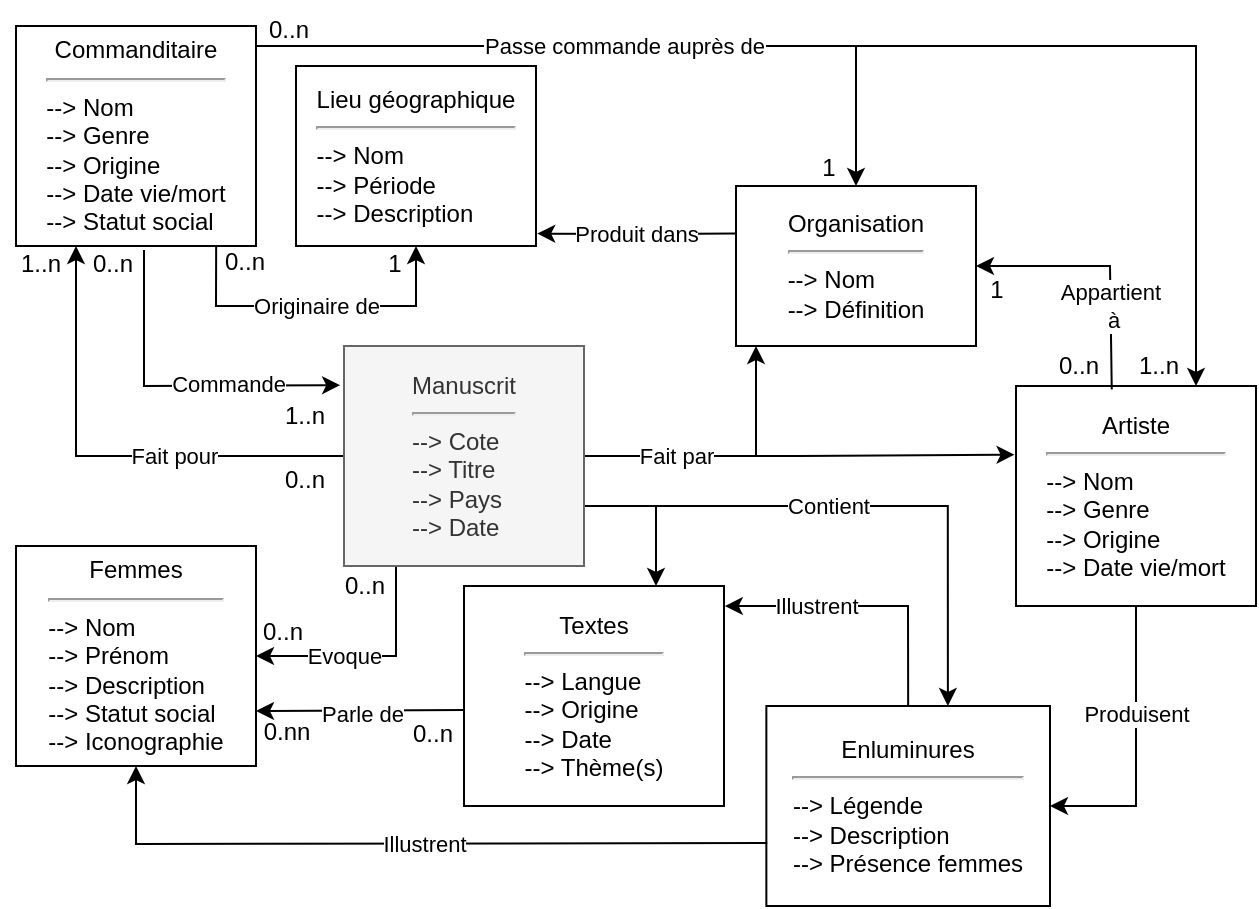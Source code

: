 <mxfile version="20.5.3" type="github">
  <diagram id="q0DILytYg0iy6yfAkVPH" name="Page-1">
    <mxGraphModel dx="683" dy="390" grid="1" gridSize="10" guides="1" tooltips="1" connect="1" arrows="1" fold="1" page="1" pageScale="1" pageWidth="827" pageHeight="1169" math="0" shadow="0">
      <root>
        <mxCell id="0" />
        <mxCell id="1" parent="0" />
        <mxCell id="Z-nDP4wHouM15RZJmkO2-3" value="" style="edgeStyle=orthogonalEdgeStyle;rounded=0;orthogonalLoop=1;jettySize=auto;html=1;entryX=-0.006;entryY=0.312;entryDx=0;entryDy=0;entryPerimeter=0;" parent="1" source="Z-nDP4wHouM15RZJmkO2-1" target="Z-nDP4wHouM15RZJmkO2-2" edge="1">
          <mxGeometry relative="1" as="geometry">
            <Array as="points" />
          </mxGeometry>
        </mxCell>
        <mxCell id="Z-nDP4wHouM15RZJmkO2-5" value="Fait par" style="edgeStyle=orthogonalEdgeStyle;rounded=0;orthogonalLoop=1;jettySize=auto;html=1;" parent="1" source="Z-nDP4wHouM15RZJmkO2-1" target="Z-nDP4wHouM15RZJmkO2-4" edge="1">
          <mxGeometry x="-0.352" relative="1" as="geometry">
            <Array as="points">
              <mxPoint x="476" y="233" />
            </Array>
            <mxPoint as="offset" />
          </mxGeometry>
        </mxCell>
        <mxCell id="Z-nDP4wHouM15RZJmkO2-8" value="Fait pour" style="edgeStyle=orthogonalEdgeStyle;rounded=0;orthogonalLoop=1;jettySize=auto;html=1;entryX=0.25;entryY=1;entryDx=0;entryDy=0;verticalAlign=middle;endArrow=classic;endFill=1;" parent="1" source="Z-nDP4wHouM15RZJmkO2-1" target="Z-nDP4wHouM15RZJmkO2-7" edge="1">
          <mxGeometry x="-0.285" relative="1" as="geometry">
            <mxPoint x="236" y="148" as="targetPoint" />
            <mxPoint as="offset" />
          </mxGeometry>
        </mxCell>
        <mxCell id="Z-nDP4wHouM15RZJmkO2-11" value="Contient" style="edgeStyle=orthogonalEdgeStyle;rounded=0;orthogonalLoop=1;jettySize=auto;html=1;endArrow=classic;endFill=1;" parent="1" edge="1">
          <mxGeometry x="-0.301" relative="1" as="geometry">
            <mxPoint x="426" y="258" as="sourcePoint" />
            <mxPoint x="571.947" y="358" as="targetPoint" />
            <Array as="points">
              <mxPoint x="572" y="258" />
            </Array>
            <mxPoint as="offset" />
          </mxGeometry>
        </mxCell>
        <mxCell id="Z-nDP4wHouM15RZJmkO2-15" value="" style="edgeStyle=orthogonalEdgeStyle;rounded=0;orthogonalLoop=1;jettySize=auto;html=1;endArrow=classic;endFill=1;" parent="1" source="Z-nDP4wHouM15RZJmkO2-1" target="Z-nDP4wHouM15RZJmkO2-14" edge="1">
          <mxGeometry relative="1" as="geometry">
            <Array as="points">
              <mxPoint x="426" y="258" />
            </Array>
          </mxGeometry>
        </mxCell>
        <mxCell id="F8eL2Q75ojKpojj5MNbm-9" value="" style="edgeStyle=orthogonalEdgeStyle;rounded=0;orthogonalLoop=1;jettySize=auto;html=1;endArrow=classic;endFill=1;" edge="1" parent="1" source="Z-nDP4wHouM15RZJmkO2-1" target="F8eL2Q75ojKpojj5MNbm-8">
          <mxGeometry relative="1" as="geometry">
            <Array as="points">
              <mxPoint x="296" y="333" />
            </Array>
          </mxGeometry>
        </mxCell>
        <mxCell id="F8eL2Q75ojKpojj5MNbm-10" value="Evoque" style="edgeLabel;html=1;align=center;verticalAlign=middle;resizable=0;points=[];" vertex="1" connectable="0" parent="F8eL2Q75ojKpojj5MNbm-9">
          <mxGeometry x="0.047" relative="1" as="geometry">
            <mxPoint x="-11" as="offset" />
          </mxGeometry>
        </mxCell>
        <mxCell id="Z-nDP4wHouM15RZJmkO2-1" value="&lt;div&gt;Manuscrit&lt;/div&gt;&lt;div&gt;&lt;hr&gt;&lt;/div&gt;&lt;div align=&quot;left&quot;&gt;--&amp;gt; Cote&lt;br&gt;--&amp;gt; Titre&lt;br&gt;--&amp;gt; Pays&lt;br&gt;--&amp;gt; Date&lt;/div&gt;" style="rounded=0;whiteSpace=wrap;html=1;fillColor=#f5f5f5;strokeColor=#666666;fontColor=#333333;" parent="1" vertex="1">
          <mxGeometry x="270" y="178" width="120" height="110" as="geometry" />
        </mxCell>
        <mxCell id="Z-nDP4wHouM15RZJmkO2-2" value="&lt;div&gt;Artiste&lt;br&gt;&lt;/div&gt;&lt;div&gt;&lt;hr&gt;&lt;/div&gt;&lt;div align=&quot;left&quot;&gt;--&amp;gt; Nom&lt;br&gt;&lt;/div&gt;&lt;div align=&quot;left&quot;&gt;--&amp;gt; Genre&lt;/div&gt;&lt;div align=&quot;left&quot;&gt;--&amp;gt; Origine&lt;br&gt;--&amp;gt; Date vie/mort&lt;/div&gt;" style="rounded=0;whiteSpace=wrap;html=1;" parent="1" vertex="1">
          <mxGeometry x="606" y="198" width="120" height="110" as="geometry" />
        </mxCell>
        <mxCell id="Z-nDP4wHouM15RZJmkO2-4" value="&lt;div&gt;Organisation&lt;br&gt;&lt;/div&gt;&lt;div&gt;&lt;hr&gt;&lt;/div&gt;&lt;div align=&quot;left&quot;&gt;--&amp;gt; Nom&lt;br&gt;--&amp;gt; Définition&lt;/div&gt;" style="rounded=0;whiteSpace=wrap;html=1;" parent="1" vertex="1">
          <mxGeometry x="466" y="98" width="120" height="80" as="geometry" />
        </mxCell>
        <mxCell id="Z-nDP4wHouM15RZJmkO2-6" value="&lt;div&gt;Appartient&lt;/div&gt;&lt;div&gt;&amp;nbsp;à&lt;/div&gt;" style="endArrow=classic;html=1;rounded=0;exitX=0.399;exitY=0.016;exitDx=0;exitDy=0;entryX=1;entryY=0.5;entryDx=0;entryDy=0;exitPerimeter=0;" parent="1" source="Z-nDP4wHouM15RZJmkO2-2" target="Z-nDP4wHouM15RZJmkO2-4" edge="1">
          <mxGeometry x="-0.351" width="50" height="50" relative="1" as="geometry">
            <mxPoint x="646" y="208" as="sourcePoint" />
            <mxPoint x="516" y="18" as="targetPoint" />
            <Array as="points">
              <mxPoint x="653" y="138" />
              <mxPoint x="626" y="138" />
            </Array>
            <mxPoint as="offset" />
          </mxGeometry>
        </mxCell>
        <mxCell id="Z-nDP4wHouM15RZJmkO2-7" value="&lt;div&gt;Commanditaire&lt;br&gt;&lt;/div&gt;&lt;div&gt;&lt;hr&gt;&lt;/div&gt;&lt;div align=&quot;left&quot;&gt;--&amp;gt; Nom&lt;br&gt;--&amp;gt; Genre&lt;br&gt;--&amp;gt; Origine&lt;br&gt;&lt;/div&gt;&lt;div align=&quot;left&quot;&gt;--&amp;gt; Date vie/mort&lt;/div&gt;&lt;div align=&quot;left&quot;&gt;--&amp;gt; Statut social&lt;br&gt;&lt;/div&gt;" style="rounded=0;whiteSpace=wrap;html=1;" parent="1" vertex="1">
          <mxGeometry x="106" y="18" width="120" height="110" as="geometry" />
        </mxCell>
        <mxCell id="Z-nDP4wHouM15RZJmkO2-10" value="&lt;div&gt;Enluminures&lt;br&gt;&lt;/div&gt;&lt;div&gt;&lt;hr&gt;&lt;/div&gt;&lt;div align=&quot;left&quot;&gt;--&amp;gt; Légende&lt;br&gt;--&amp;gt; Description&lt;br&gt;--&amp;gt; Présence femmes&lt;br&gt;&lt;/div&gt;" style="rounded=0;whiteSpace=wrap;html=1;" parent="1" vertex="1">
          <mxGeometry x="481.18" y="358" width="141.82" height="100" as="geometry" />
        </mxCell>
        <mxCell id="Z-nDP4wHouM15RZJmkO2-14" value="&lt;div align=&quot;center&quot;&gt;Textes&lt;/div&gt;&lt;div align=&quot;center&quot;&gt;&lt;hr&gt;&lt;/div&gt;&lt;div align=&quot;left&quot;&gt;--&amp;gt; Langue&lt;br&gt;--&amp;gt; Origine&lt;br&gt;--&amp;gt; Date&lt;br&gt;--&amp;gt; Thème(s)&lt;br&gt;&lt;/div&gt;" style="rounded=0;whiteSpace=wrap;html=1;align=center;" parent="1" vertex="1">
          <mxGeometry x="330" y="298" width="130" height="110" as="geometry" />
        </mxCell>
        <mxCell id="Z-nDP4wHouM15RZJmkO2-16" value="Illustrent" style="endArrow=classic;html=1;rounded=0;exitX=0.5;exitY=0;exitDx=0;exitDy=0;endFill=1;entryX=1.003;entryY=0.091;entryDx=0;entryDy=0;entryPerimeter=0;" parent="1" source="Z-nDP4wHouM15RZJmkO2-10" target="Z-nDP4wHouM15RZJmkO2-14" edge="1">
          <mxGeometry x="0.356" width="50" height="50" relative="1" as="geometry">
            <mxPoint x="466" y="498" as="sourcePoint" />
            <mxPoint x="627" y="508" as="targetPoint" />
            <Array as="points">
              <mxPoint x="552" y="308" />
              <mxPoint x="506" y="308" />
            </Array>
            <mxPoint as="offset" />
          </mxGeometry>
        </mxCell>
        <mxCell id="F8eL2Q75ojKpojj5MNbm-1" value="" style="endArrow=classic;html=1;rounded=0;entryX=1;entryY=0.5;entryDx=0;entryDy=0;exitX=0.5;exitY=1;exitDx=0;exitDy=0;" edge="1" parent="1" source="Z-nDP4wHouM15RZJmkO2-2" target="Z-nDP4wHouM15RZJmkO2-10">
          <mxGeometry width="50" height="50" relative="1" as="geometry">
            <mxPoint x="676" y="408" as="sourcePoint" />
            <mxPoint x="476" y="278" as="targetPoint" />
            <Array as="points">
              <mxPoint x="666" y="408" />
            </Array>
          </mxGeometry>
        </mxCell>
        <mxCell id="F8eL2Q75ojKpojj5MNbm-2" value="Produisent" style="edgeLabel;html=1;align=center;verticalAlign=middle;resizable=0;points=[];" vertex="1" connectable="0" parent="F8eL2Q75ojKpojj5MNbm-1">
          <mxGeometry x="-0.248" relative="1" as="geometry">
            <mxPoint as="offset" />
          </mxGeometry>
        </mxCell>
        <mxCell id="F8eL2Q75ojKpojj5MNbm-3" value="&lt;div&gt;Lieu géographique&lt;br&gt;&lt;/div&gt;&lt;div&gt;&lt;hr&gt;&lt;/div&gt;&lt;div align=&quot;left&quot;&gt;--&amp;gt; Nom&lt;br&gt;--&amp;gt; Période&lt;br&gt;--&amp;gt; Description&lt;br&gt;&lt;/div&gt;" style="rounded=0;whiteSpace=wrap;html=1;" vertex="1" parent="1">
          <mxGeometry x="246" y="38" width="120" height="90" as="geometry" />
        </mxCell>
        <mxCell id="F8eL2Q75ojKpojj5MNbm-4" value="Passe commande auprès de" style="endArrow=classic;html=1;rounded=0;entryX=0.5;entryY=0;entryDx=0;entryDy=0;" edge="1" parent="1" target="Z-nDP4wHouM15RZJmkO2-4">
          <mxGeometry x="-0.005" width="50" height="50" relative="1" as="geometry">
            <mxPoint x="226" y="28" as="sourcePoint" />
            <mxPoint x="546" y="28" as="targetPoint" />
            <Array as="points">
              <mxPoint x="526" y="28" />
            </Array>
            <mxPoint as="offset" />
          </mxGeometry>
        </mxCell>
        <mxCell id="F8eL2Q75ojKpojj5MNbm-5" value="" style="endArrow=classic;html=1;rounded=0;entryX=0.75;entryY=0;entryDx=0;entryDy=0;" edge="1" parent="1" target="Z-nDP4wHouM15RZJmkO2-2">
          <mxGeometry width="50" height="50" relative="1" as="geometry">
            <mxPoint x="526" y="28" as="sourcePoint" />
            <mxPoint x="706" y="28" as="targetPoint" />
            <Array as="points">
              <mxPoint x="696" y="28" />
            </Array>
          </mxGeometry>
        </mxCell>
        <mxCell id="F8eL2Q75ojKpojj5MNbm-6" value="Originaire de" style="endArrow=classic;html=1;rounded=0;entryX=0.5;entryY=1;entryDx=0;entryDy=0;exitX=0.834;exitY=1.005;exitDx=0;exitDy=0;exitPerimeter=0;" edge="1" parent="1" source="Z-nDP4wHouM15RZJmkO2-7" target="F8eL2Q75ojKpojj5MNbm-3">
          <mxGeometry width="50" height="50" relative="1" as="geometry">
            <mxPoint x="226" y="108" as="sourcePoint" />
            <mxPoint x="276" y="58" as="targetPoint" />
            <Array as="points">
              <mxPoint x="206" y="158" />
              <mxPoint x="306" y="158" />
            </Array>
          </mxGeometry>
        </mxCell>
        <mxCell id="F8eL2Q75ojKpojj5MNbm-7" value="Produit dans" style="endArrow=classic;html=1;rounded=0;entryX=1.005;entryY=0.731;entryDx=0;entryDy=0;entryPerimeter=0;exitX=-0.004;exitY=0.072;exitDx=0;exitDy=0;exitPerimeter=0;" edge="1" parent="1">
          <mxGeometry x="0.001" width="50" height="50" relative="1" as="geometry">
            <mxPoint x="465.52" y="121.76" as="sourcePoint" />
            <mxPoint x="366.6" y="121.79" as="targetPoint" />
            <Array as="points">
              <mxPoint x="426" y="122" />
            </Array>
            <mxPoint as="offset" />
          </mxGeometry>
        </mxCell>
        <mxCell id="F8eL2Q75ojKpojj5MNbm-8" value="&lt;div&gt;Femmes&lt;br&gt;&lt;/div&gt;&lt;div&gt;&lt;hr&gt;&lt;/div&gt;&lt;div align=&quot;left&quot;&gt;--&amp;gt; Nom&lt;br&gt;--&amp;gt; Prénom&lt;br&gt;--&amp;gt; Description&lt;br&gt;--&amp;gt; Statut social&lt;/div&gt;&lt;div align=&quot;left&quot;&gt;--&amp;gt; Iconographie&lt;br&gt;&lt;/div&gt;" style="rounded=0;whiteSpace=wrap;html=1;" vertex="1" parent="1">
          <mxGeometry x="106" y="278" width="120" height="110" as="geometry" />
        </mxCell>
        <mxCell id="F8eL2Q75ojKpojj5MNbm-11" value="" style="endArrow=classic;html=1;rounded=0;exitX=0;exitY=0.5;exitDx=0;exitDy=0;entryX=1;entryY=0.75;entryDx=0;entryDy=0;" edge="1" parent="1" target="F8eL2Q75ojKpojj5MNbm-8">
          <mxGeometry width="50" height="50" relative="1" as="geometry">
            <mxPoint x="330" y="360" as="sourcePoint" />
            <mxPoint x="228.52" y="359.25" as="targetPoint" />
          </mxGeometry>
        </mxCell>
        <mxCell id="F8eL2Q75ojKpojj5MNbm-12" value="Parle de" style="edgeLabel;html=1;align=center;verticalAlign=middle;resizable=0;points=[];" vertex="1" connectable="0" parent="F8eL2Q75ojKpojj5MNbm-11">
          <mxGeometry x="-0.008" y="2" relative="1" as="geometry">
            <mxPoint as="offset" />
          </mxGeometry>
        </mxCell>
        <mxCell id="F8eL2Q75ojKpojj5MNbm-15" value="" style="endArrow=classic;html=1;rounded=0;entryX=0.5;entryY=1;entryDx=0;entryDy=0;exitX=0.003;exitY=0.685;exitDx=0;exitDy=0;exitPerimeter=0;" edge="1" parent="1" source="Z-nDP4wHouM15RZJmkO2-10" target="F8eL2Q75ojKpojj5MNbm-8">
          <mxGeometry width="50" height="50" relative="1" as="geometry">
            <mxPoint x="446" y="338" as="sourcePoint" />
            <mxPoint x="496" y="288" as="targetPoint" />
            <Array as="points">
              <mxPoint x="166" y="427" />
            </Array>
          </mxGeometry>
        </mxCell>
        <mxCell id="F8eL2Q75ojKpojj5MNbm-16" value="Illustrent" style="edgeLabel;html=1;align=center;verticalAlign=middle;resizable=0;points=[];" vertex="1" connectable="0" parent="F8eL2Q75ojKpojj5MNbm-15">
          <mxGeometry x="-0.032" relative="1" as="geometry">
            <mxPoint as="offset" />
          </mxGeometry>
        </mxCell>
        <mxCell id="F8eL2Q75ojKpojj5MNbm-17" value="" style="endArrow=classic;html=1;rounded=0;entryX=-0.016;entryY=0.178;entryDx=0;entryDy=0;entryPerimeter=0;" edge="1" parent="1" target="Z-nDP4wHouM15RZJmkO2-1">
          <mxGeometry width="50" height="50" relative="1" as="geometry">
            <mxPoint x="170" y="130" as="sourcePoint" />
            <mxPoint x="410" y="200" as="targetPoint" />
            <Array as="points">
              <mxPoint x="170" y="198" />
            </Array>
          </mxGeometry>
        </mxCell>
        <mxCell id="F8eL2Q75ojKpojj5MNbm-18" value="Commande" style="edgeLabel;html=1;align=center;verticalAlign=middle;resizable=0;points=[];" vertex="1" connectable="0" parent="F8eL2Q75ojKpojj5MNbm-17">
          <mxGeometry x="0.316" y="1" relative="1" as="geometry">
            <mxPoint as="offset" />
          </mxGeometry>
        </mxCell>
        <mxCell id="F8eL2Q75ojKpojj5MNbm-22" value="1..n" style="text;html=1;align=center;verticalAlign=middle;resizable=0;points=[];autosize=1;strokeColor=none;fillColor=none;" vertex="1" parent="1">
          <mxGeometry x="98" y="122" width="40" height="30" as="geometry" />
        </mxCell>
        <mxCell id="F8eL2Q75ojKpojj5MNbm-23" value="0..n" style="text;html=1;align=center;verticalAlign=middle;resizable=0;points=[];autosize=1;strokeColor=none;fillColor=none;" vertex="1" parent="1">
          <mxGeometry x="230" y="230" width="40" height="30" as="geometry" />
        </mxCell>
        <mxCell id="F8eL2Q75ojKpojj5MNbm-24" value="0..n" style="text;html=1;align=center;verticalAlign=middle;resizable=0;points=[];autosize=1;strokeColor=none;fillColor=none;" vertex="1" parent="1">
          <mxGeometry x="134" y="122" width="40" height="30" as="geometry" />
        </mxCell>
        <mxCell id="F8eL2Q75ojKpojj5MNbm-25" value="1..n" style="text;html=1;align=center;verticalAlign=middle;resizable=0;points=[];autosize=1;strokeColor=none;fillColor=none;" vertex="1" parent="1">
          <mxGeometry x="230" y="198" width="40" height="30" as="geometry" />
        </mxCell>
        <mxCell id="F8eL2Q75ojKpojj5MNbm-28" value="1" style="text;html=1;align=center;verticalAlign=middle;resizable=0;points=[];autosize=1;strokeColor=none;fillColor=none;" vertex="1" parent="1">
          <mxGeometry x="280" y="122" width="30" height="30" as="geometry" />
        </mxCell>
        <mxCell id="F8eL2Q75ojKpojj5MNbm-29" value="0..n" style="text;html=1;align=center;verticalAlign=middle;resizable=0;points=[];autosize=1;strokeColor=none;fillColor=none;" vertex="1" parent="1">
          <mxGeometry x="200" y="121" width="40" height="30" as="geometry" />
        </mxCell>
        <mxCell id="F8eL2Q75ojKpojj5MNbm-30" value="0..n" style="text;html=1;align=center;verticalAlign=middle;resizable=0;points=[];autosize=1;strokeColor=none;fillColor=none;" vertex="1" parent="1">
          <mxGeometry x="260" y="283" width="40" height="30" as="geometry" />
        </mxCell>
        <mxCell id="F8eL2Q75ojKpojj5MNbm-31" value="0..n" style="text;html=1;align=center;verticalAlign=middle;resizable=0;points=[];autosize=1;strokeColor=none;fillColor=none;" vertex="1" parent="1">
          <mxGeometry x="219" y="306" width="40" height="30" as="geometry" />
        </mxCell>
        <mxCell id="F8eL2Q75ojKpojj5MNbm-33" value="0..n" style="text;html=1;align=center;verticalAlign=middle;resizable=0;points=[];autosize=1;strokeColor=none;fillColor=none;" vertex="1" parent="1">
          <mxGeometry x="294" y="357" width="40" height="30" as="geometry" />
        </mxCell>
        <mxCell id="F8eL2Q75ojKpojj5MNbm-34" value="0.nn" style="text;html=1;align=center;verticalAlign=middle;resizable=0;points=[];autosize=1;strokeColor=none;fillColor=none;" vertex="1" parent="1">
          <mxGeometry x="216" y="356" width="50" height="30" as="geometry" />
        </mxCell>
        <mxCell id="F8eL2Q75ojKpojj5MNbm-35" value="0..n" style="text;html=1;align=center;verticalAlign=middle;resizable=0;points=[];autosize=1;strokeColor=none;fillColor=none;" vertex="1" parent="1">
          <mxGeometry x="222" y="5" width="40" height="30" as="geometry" />
        </mxCell>
        <mxCell id="F8eL2Q75ojKpojj5MNbm-36" value="1" style="text;html=1;align=center;verticalAlign=middle;resizable=0;points=[];autosize=1;strokeColor=none;fillColor=none;" vertex="1" parent="1">
          <mxGeometry x="497" y="74" width="30" height="30" as="geometry" />
        </mxCell>
        <mxCell id="F8eL2Q75ojKpojj5MNbm-37" value="1..n" style="text;html=1;align=center;verticalAlign=middle;resizable=0;points=[];autosize=1;strokeColor=none;fillColor=none;" vertex="1" parent="1">
          <mxGeometry x="657" y="173" width="40" height="30" as="geometry" />
        </mxCell>
        <mxCell id="F8eL2Q75ojKpojj5MNbm-38" value="0..n" style="text;html=1;align=center;verticalAlign=middle;resizable=0;points=[];autosize=1;strokeColor=none;fillColor=none;" vertex="1" parent="1">
          <mxGeometry x="617" y="173" width="40" height="30" as="geometry" />
        </mxCell>
        <mxCell id="F8eL2Q75ojKpojj5MNbm-39" value="1" style="text;html=1;align=center;verticalAlign=middle;resizable=0;points=[];autosize=1;strokeColor=none;fillColor=none;" vertex="1" parent="1">
          <mxGeometry x="581" y="135" width="30" height="30" as="geometry" />
        </mxCell>
      </root>
    </mxGraphModel>
  </diagram>
</mxfile>
